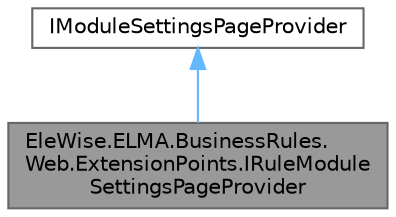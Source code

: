 digraph "EleWise.ELMA.BusinessRules.Web.ExtensionPoints.IRuleModuleSettingsPageProvider"
{
 // LATEX_PDF_SIZE
  bgcolor="transparent";
  edge [fontname=Helvetica,fontsize=10,labelfontname=Helvetica,labelfontsize=10];
  node [fontname=Helvetica,fontsize=10,shape=box,height=0.2,width=0.4];
  Node1 [id="Node000001",label="EleWise.ELMA.BusinessRules.\lWeb.ExtensionPoints.IRuleModule\lSettingsPageProvider",height=0.2,width=0.4,color="gray40", fillcolor="grey60", style="filled", fontcolor="black",tooltip="Провайдер настроек модуля"];
  Node2 -> Node1 [id="edge1_Node000001_Node000002",dir="back",color="steelblue1",style="solid",tooltip=" "];
  Node2 [id="Node000002",label="IModuleSettingsPageProvider",height=0.2,width=0.4,color="gray40", fillcolor="white", style="filled",tooltip=" "];
}
